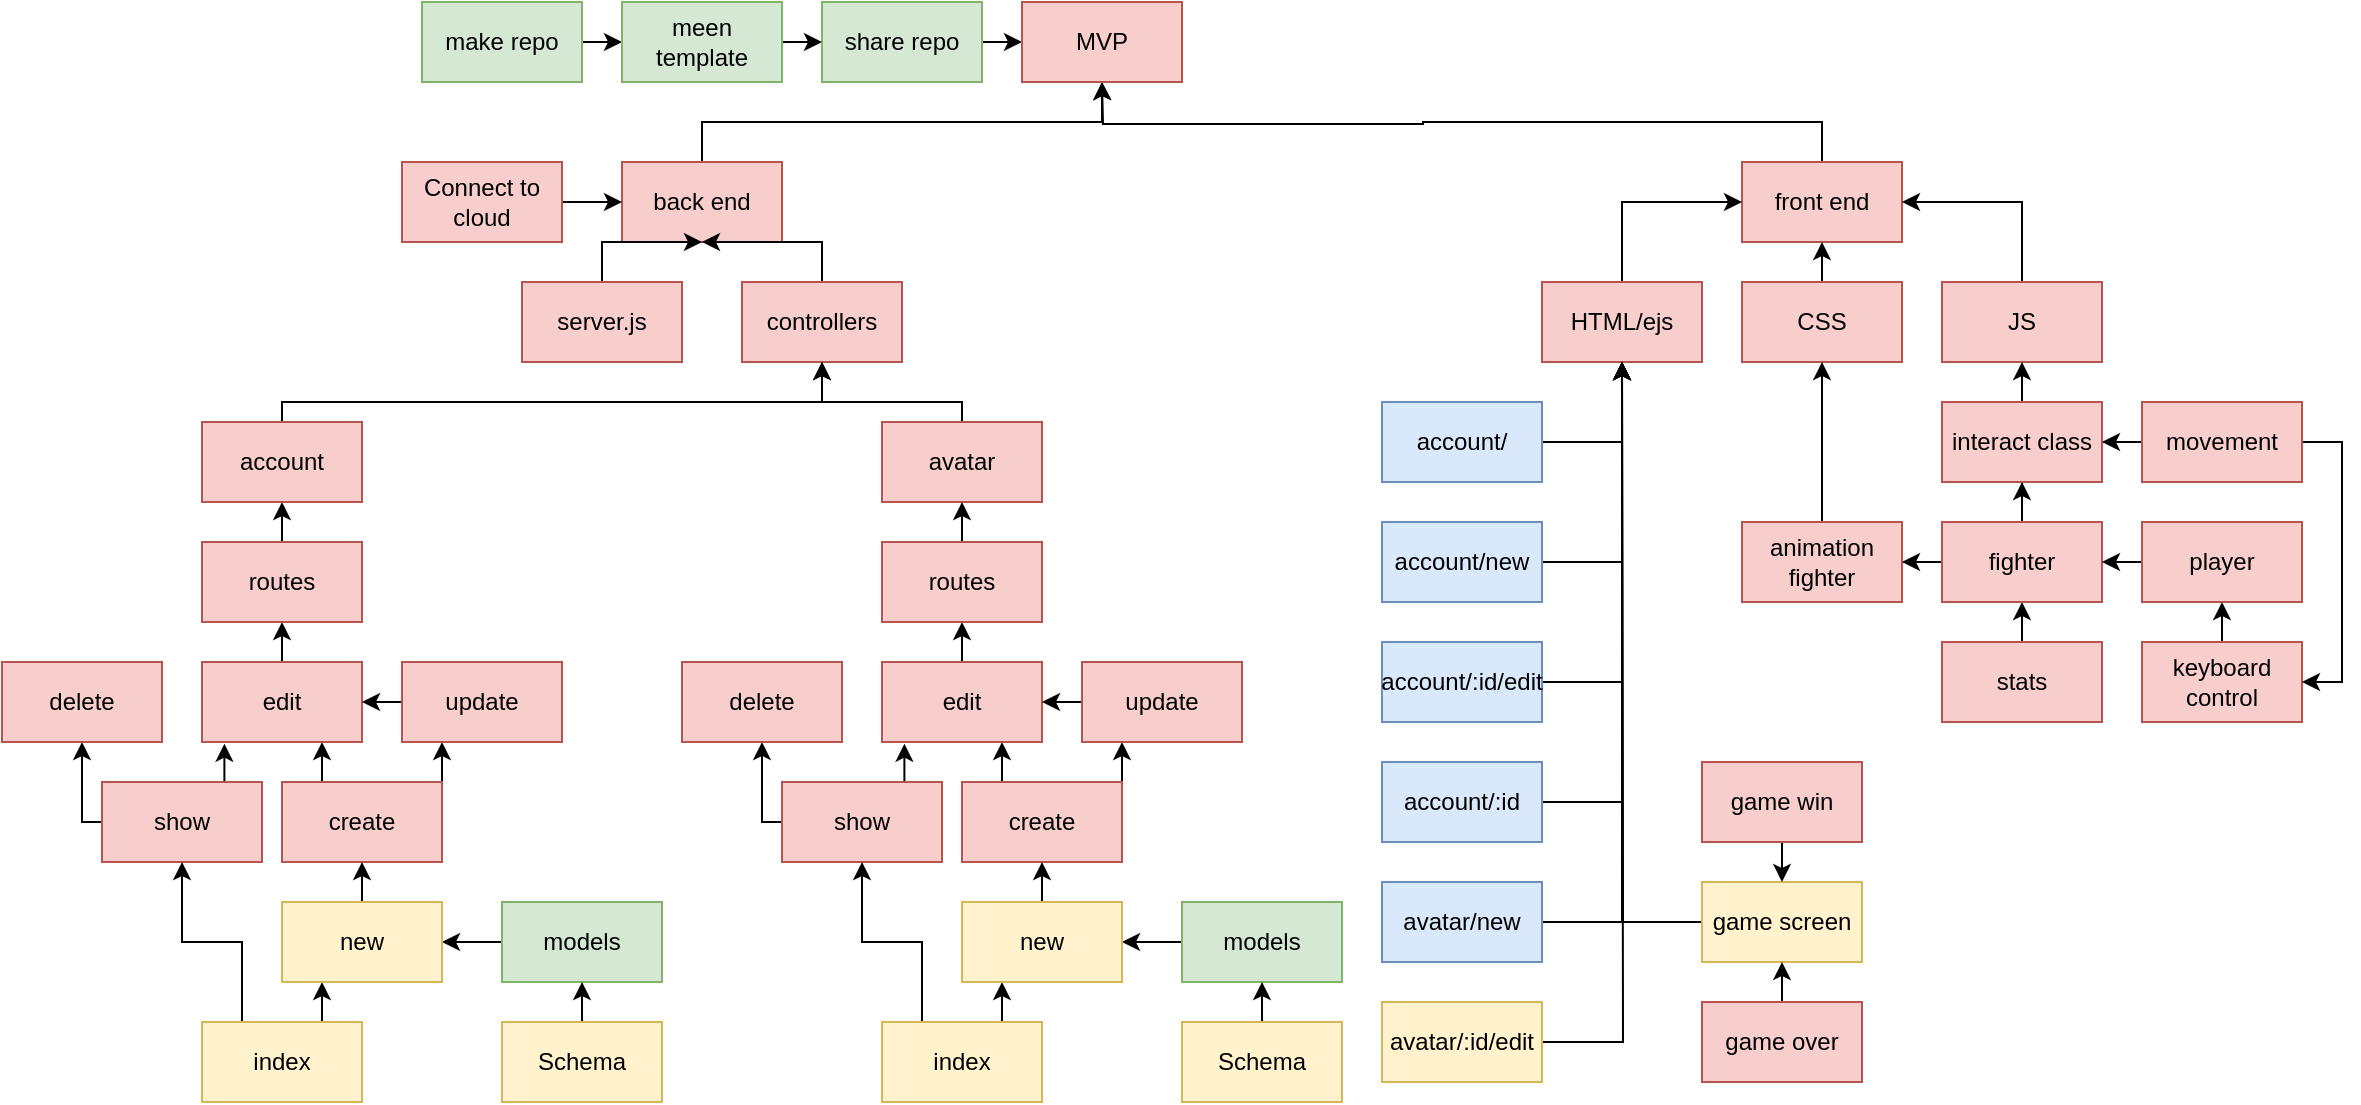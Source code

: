 <mxfile version="14.2.3" type="device"><diagram id="hgfTmlx0hqAPN2rs_2Wq" name="Page-1"><mxGraphModel dx="2210" dy="802" grid="1" gridSize="10" guides="1" tooltips="1" connect="1" arrows="1" fold="1" page="1" pageScale="1" pageWidth="850" pageHeight="1100" math="0" shadow="0"><root><mxCell id="0"/><mxCell id="1" parent="0"/><mxCell id="U0h9A02HM4GVSYB717Zq-7" style="edgeStyle=orthogonalEdgeStyle;rounded=0;orthogonalLoop=1;jettySize=auto;html=1;exitX=0.5;exitY=1;exitDx=0;exitDy=0;" parent="1" edge="1"><mxGeometry relative="1" as="geometry"><mxPoint x="75" y="110" as="sourcePoint"/><mxPoint x="75" y="110" as="targetPoint"/></mxGeometry></mxCell><mxCell id="U0h9A02HM4GVSYB717Zq-27" style="edgeStyle=orthogonalEdgeStyle;rounded=0;orthogonalLoop=1;jettySize=auto;html=1;exitX=1;exitY=0.5;exitDx=0;exitDy=0;entryX=0;entryY=0.5;entryDx=0;entryDy=0;" parent="1" source="U0h9A02HM4GVSYB717Zq-9" target="U0h9A02HM4GVSYB717Zq-12" edge="1"><mxGeometry relative="1" as="geometry"/></mxCell><mxCell id="U0h9A02HM4GVSYB717Zq-9" value="make repo" style="rounded=0;whiteSpace=wrap;html=1;fillColor=#d5e8d4;strokeColor=#82b366;" parent="1" vertex="1"><mxGeometry x="40" y="40" width="80" height="40" as="geometry"/></mxCell><mxCell id="U0h9A02HM4GVSYB717Zq-38" style="edgeStyle=orthogonalEdgeStyle;rounded=0;orthogonalLoop=1;jettySize=auto;html=1;exitX=0.25;exitY=0;exitDx=0;exitDy=0;entryX=0.75;entryY=1;entryDx=0;entryDy=0;" parent="1" source="U0h9A02HM4GVSYB717Zq-10" target="U0h9A02HM4GVSYB717Zq-18" edge="1"><mxGeometry relative="1" as="geometry"/></mxCell><mxCell id="U0h9A02HM4GVSYB717Zq-67" style="edgeStyle=orthogonalEdgeStyle;rounded=0;orthogonalLoop=1;jettySize=auto;html=1;exitX=0.75;exitY=0;exitDx=0;exitDy=0;entryX=0.25;entryY=1;entryDx=0;entryDy=0;" parent="1" source="U0h9A02HM4GVSYB717Zq-10" target="U0h9A02HM4GVSYB717Zq-20" edge="1"><mxGeometry relative="1" as="geometry"/></mxCell><mxCell id="U0h9A02HM4GVSYB717Zq-10" value="create" style="rounded=0;whiteSpace=wrap;html=1;fillColor=#f8cecc;strokeColor=#b85450;" parent="1" vertex="1"><mxGeometry x="-30" y="430" width="80" height="40" as="geometry"/></mxCell><mxCell id="U0h9A02HM4GVSYB717Zq-29" style="edgeStyle=orthogonalEdgeStyle;rounded=0;orthogonalLoop=1;jettySize=auto;html=1;exitX=1;exitY=0.5;exitDx=0;exitDy=0;entryX=0;entryY=0.5;entryDx=0;entryDy=0;" parent="1" source="U0h9A02HM4GVSYB717Zq-11" target="U0h9A02HM4GVSYB717Zq-16" edge="1"><mxGeometry relative="1" as="geometry"/></mxCell><mxCell id="U0h9A02HM4GVSYB717Zq-11" value="share repo" style="rounded=0;whiteSpace=wrap;html=1;fillColor=#d5e8d4;strokeColor=#82b366;" parent="1" vertex="1"><mxGeometry x="240" y="40" width="80" height="40" as="geometry"/></mxCell><mxCell id="U0h9A02HM4GVSYB717Zq-28" style="edgeStyle=orthogonalEdgeStyle;rounded=0;orthogonalLoop=1;jettySize=auto;html=1;exitX=1;exitY=0.5;exitDx=0;exitDy=0;entryX=0;entryY=0.5;entryDx=0;entryDy=0;" parent="1" source="U0h9A02HM4GVSYB717Zq-12" target="U0h9A02HM4GVSYB717Zq-11" edge="1"><mxGeometry relative="1" as="geometry"/></mxCell><mxCell id="U0h9A02HM4GVSYB717Zq-12" value="meen template" style="rounded=0;whiteSpace=wrap;html=1;fillColor=#d5e8d4;strokeColor=#82b366;" parent="1" vertex="1"><mxGeometry x="140" y="40" width="80" height="40" as="geometry"/></mxCell><mxCell id="U0h9A02HM4GVSYB717Zq-30" style="edgeStyle=orthogonalEdgeStyle;rounded=0;orthogonalLoop=1;jettySize=auto;html=1;exitX=0.5;exitY=0;exitDx=0;exitDy=0;entryX=0.5;entryY=1;entryDx=0;entryDy=0;" parent="1" source="U0h9A02HM4GVSYB717Zq-13" target="U0h9A02HM4GVSYB717Zq-16" edge="1"><mxGeometry relative="1" as="geometry"/></mxCell><mxCell id="U0h9A02HM4GVSYB717Zq-13" value="back end" style="rounded=0;whiteSpace=wrap;html=1;fillColor=#f8cecc;strokeColor=#b85450;" parent="1" vertex="1"><mxGeometry x="140" y="120" width="80" height="40" as="geometry"/></mxCell><mxCell id="U0h9A02HM4GVSYB717Zq-31" style="edgeStyle=orthogonalEdgeStyle;rounded=0;orthogonalLoop=1;jettySize=auto;html=1;exitX=0.5;exitY=0;exitDx=0;exitDy=0;" parent="1" source="U0h9A02HM4GVSYB717Zq-14" edge="1"><mxGeometry relative="1" as="geometry"><mxPoint x="380" y="80" as="targetPoint"/></mxGeometry></mxCell><mxCell id="U0h9A02HM4GVSYB717Zq-14" value="front end" style="rounded=0;whiteSpace=wrap;html=1;fillColor=#f8cecc;strokeColor=#b85450;" parent="1" vertex="1"><mxGeometry x="700" y="120" width="80" height="40" as="geometry"/></mxCell><mxCell id="U0h9A02HM4GVSYB717Zq-91" style="edgeStyle=orthogonalEdgeStyle;rounded=0;orthogonalLoop=1;jettySize=auto;html=1;exitX=1;exitY=0.5;exitDx=0;exitDy=0;entryX=0;entryY=0.5;entryDx=0;entryDy=0;" parent="1" source="U0h9A02HM4GVSYB717Zq-15" target="U0h9A02HM4GVSYB717Zq-13" edge="1"><mxGeometry relative="1" as="geometry"/></mxCell><mxCell id="U0h9A02HM4GVSYB717Zq-15" value="Connect to cloud" style="rounded=0;whiteSpace=wrap;html=1;fillColor=#f8cecc;strokeColor=#b85450;" parent="1" vertex="1"><mxGeometry x="30" y="120" width="80" height="40" as="geometry"/></mxCell><mxCell id="U0h9A02HM4GVSYB717Zq-16" value="MVP" style="rounded=0;whiteSpace=wrap;html=1;fillColor=#f8cecc;strokeColor=#b85450;" parent="1" vertex="1"><mxGeometry x="340" y="40" width="80" height="40" as="geometry"/></mxCell><mxCell id="U0h9A02HM4GVSYB717Zq-35" style="edgeStyle=orthogonalEdgeStyle;rounded=0;orthogonalLoop=1;jettySize=auto;html=1;exitX=0;exitY=0.5;exitDx=0;exitDy=0;entryX=0.5;entryY=1;entryDx=0;entryDy=0;" parent="1" source="U0h9A02HM4GVSYB717Zq-17" target="U0h9A02HM4GVSYB717Zq-19" edge="1"><mxGeometry relative="1" as="geometry"><Array as="points"><mxPoint x="-130" y="450"/></Array></mxGeometry></mxCell><mxCell id="U0h9A02HM4GVSYB717Zq-37" style="edgeStyle=orthogonalEdgeStyle;rounded=0;orthogonalLoop=1;jettySize=auto;html=1;exitX=0.75;exitY=0;exitDx=0;exitDy=0;entryX=0.14;entryY=1.021;entryDx=0;entryDy=0;entryPerimeter=0;" parent="1" source="U0h9A02HM4GVSYB717Zq-17" target="U0h9A02HM4GVSYB717Zq-18" edge="1"><mxGeometry relative="1" as="geometry"/></mxCell><mxCell id="U0h9A02HM4GVSYB717Zq-17" value="show" style="rounded=0;whiteSpace=wrap;html=1;fillColor=#f8cecc;strokeColor=#b85450;" parent="1" vertex="1"><mxGeometry x="-120" y="430" width="80" height="40" as="geometry"/></mxCell><mxCell id="U0h9A02HM4GVSYB717Zq-39" style="edgeStyle=orthogonalEdgeStyle;rounded=0;orthogonalLoop=1;jettySize=auto;html=1;exitX=0.5;exitY=0;exitDx=0;exitDy=0;entryX=0.5;entryY=1;entryDx=0;entryDy=0;" parent="1" source="U0h9A02HM4GVSYB717Zq-18" target="U0h9A02HM4GVSYB717Zq-21" edge="1"><mxGeometry relative="1" as="geometry"/></mxCell><mxCell id="U0h9A02HM4GVSYB717Zq-18" value="edit" style="rounded=0;whiteSpace=wrap;html=1;fillColor=#f8cecc;strokeColor=#b85450;" parent="1" vertex="1"><mxGeometry x="-70" y="370" width="80" height="40" as="geometry"/></mxCell><mxCell id="U0h9A02HM4GVSYB717Zq-19" value="delete" style="rounded=0;whiteSpace=wrap;html=1;fillColor=#f8cecc;strokeColor=#b85450;" parent="1" vertex="1"><mxGeometry x="-170" y="370" width="80" height="40" as="geometry"/></mxCell><mxCell id="U0h9A02HM4GVSYB717Zq-66" style="edgeStyle=orthogonalEdgeStyle;rounded=0;orthogonalLoop=1;jettySize=auto;html=1;exitX=0;exitY=0.5;exitDx=0;exitDy=0;entryX=1;entryY=0.5;entryDx=0;entryDy=0;" parent="1" source="U0h9A02HM4GVSYB717Zq-20" target="U0h9A02HM4GVSYB717Zq-18" edge="1"><mxGeometry relative="1" as="geometry"/></mxCell><mxCell id="U0h9A02HM4GVSYB717Zq-20" value="update" style="rounded=0;whiteSpace=wrap;html=1;fillColor=#f8cecc;strokeColor=#b85450;" parent="1" vertex="1"><mxGeometry x="30" y="370" width="80" height="40" as="geometry"/></mxCell><mxCell id="U0h9A02HM4GVSYB717Zq-56" style="edgeStyle=orthogonalEdgeStyle;rounded=0;orthogonalLoop=1;jettySize=auto;html=1;exitX=0.5;exitY=0;exitDx=0;exitDy=0;entryX=0.5;entryY=1;entryDx=0;entryDy=0;" parent="1" source="U0h9A02HM4GVSYB717Zq-21" target="U0h9A02HM4GVSYB717Zq-58" edge="1"><mxGeometry relative="1" as="geometry"><mxPoint x="110" y="270" as="targetPoint"/></mxGeometry></mxCell><mxCell id="U0h9A02HM4GVSYB717Zq-21" value="routes" style="rounded=0;whiteSpace=wrap;html=1;fillColor=#f8cecc;strokeColor=#b85450;" parent="1" vertex="1"><mxGeometry x="-70" y="310" width="80" height="40" as="geometry"/></mxCell><mxCell id="U0h9A02HM4GVSYB717Zq-94" style="edgeStyle=orthogonalEdgeStyle;rounded=0;orthogonalLoop=1;jettySize=auto;html=1;exitX=0.5;exitY=0;exitDx=0;exitDy=0;entryX=0.5;entryY=1;entryDx=0;entryDy=0;" parent="1" source="U0h9A02HM4GVSYB717Zq-22" target="U0h9A02HM4GVSYB717Zq-13" edge="1"><mxGeometry relative="1" as="geometry"><Array as="points"><mxPoint x="240" y="160"/></Array></mxGeometry></mxCell><mxCell id="U0h9A02HM4GVSYB717Zq-22" value="controllers" style="rounded=0;whiteSpace=wrap;html=1;fillColor=#f8cecc;strokeColor=#b85450;" parent="1" vertex="1"><mxGeometry x="200" y="180" width="80" height="40" as="geometry"/></mxCell><mxCell id="U0h9A02HM4GVSYB717Zq-65" style="edgeStyle=orthogonalEdgeStyle;rounded=0;orthogonalLoop=1;jettySize=auto;html=1;exitX=0;exitY=0.5;exitDx=0;exitDy=0;entryX=1;entryY=0.5;entryDx=0;entryDy=0;" parent="1" source="U0h9A02HM4GVSYB717Zq-23" target="U0h9A02HM4GVSYB717Zq-26" edge="1"><mxGeometry relative="1" as="geometry"/></mxCell><mxCell id="U0h9A02HM4GVSYB717Zq-23" value="models" style="rounded=0;whiteSpace=wrap;html=1;fillColor=#d5e8d4;strokeColor=#82b366;" parent="1" vertex="1"><mxGeometry x="80" y="490" width="80" height="40" as="geometry"/></mxCell><mxCell id="U0h9A02HM4GVSYB717Zq-64" style="edgeStyle=orthogonalEdgeStyle;rounded=0;orthogonalLoop=1;jettySize=auto;html=1;exitX=0.5;exitY=0;exitDx=0;exitDy=0;entryX=0.5;entryY=1;entryDx=0;entryDy=0;" parent="1" source="U0h9A02HM4GVSYB717Zq-24" target="U0h9A02HM4GVSYB717Zq-23" edge="1"><mxGeometry relative="1" as="geometry"/></mxCell><mxCell id="U0h9A02HM4GVSYB717Zq-24" value="Schema" style="rounded=0;whiteSpace=wrap;html=1;fillColor=#fff2cc;strokeColor=#d6b656;" parent="1" vertex="1"><mxGeometry x="80" y="550" width="80" height="40" as="geometry"/></mxCell><mxCell id="U0h9A02HM4GVSYB717Zq-32" style="edgeStyle=orthogonalEdgeStyle;rounded=0;orthogonalLoop=1;jettySize=auto;html=1;exitX=0.5;exitY=0;exitDx=0;exitDy=0;entryX=0.25;entryY=1;entryDx=0;entryDy=0;" parent="1" source="U0h9A02HM4GVSYB717Zq-25" target="U0h9A02HM4GVSYB717Zq-26" edge="1"><mxGeometry relative="1" as="geometry"/></mxCell><mxCell id="U0h9A02HM4GVSYB717Zq-34" style="edgeStyle=orthogonalEdgeStyle;rounded=0;orthogonalLoop=1;jettySize=auto;html=1;exitX=0.25;exitY=0;exitDx=0;exitDy=0;entryX=0.5;entryY=1;entryDx=0;entryDy=0;" parent="1" source="U0h9A02HM4GVSYB717Zq-25" target="U0h9A02HM4GVSYB717Zq-17" edge="1"><mxGeometry relative="1" as="geometry"/></mxCell><mxCell id="U0h9A02HM4GVSYB717Zq-25" value="index" style="rounded=0;whiteSpace=wrap;html=1;fillColor=#fff2cc;strokeColor=#d6b656;" parent="1" vertex="1"><mxGeometry x="-70" y="550" width="80" height="40" as="geometry"/></mxCell><mxCell id="U0h9A02HM4GVSYB717Zq-33" style="edgeStyle=orthogonalEdgeStyle;rounded=0;orthogonalLoop=1;jettySize=auto;html=1;exitX=0.5;exitY=0;exitDx=0;exitDy=0;entryX=0.5;entryY=1;entryDx=0;entryDy=0;" parent="1" source="U0h9A02HM4GVSYB717Zq-26" target="U0h9A02HM4GVSYB717Zq-10" edge="1"><mxGeometry relative="1" as="geometry"/></mxCell><mxCell id="U0h9A02HM4GVSYB717Zq-26" value="new" style="rounded=0;whiteSpace=wrap;html=1;fillColor=#fff2cc;strokeColor=#d6b656;" parent="1" vertex="1"><mxGeometry x="-30" y="490" width="80" height="40" as="geometry"/></mxCell><mxCell id="U0h9A02HM4GVSYB717Zq-95" style="edgeStyle=orthogonalEdgeStyle;rounded=0;orthogonalLoop=1;jettySize=auto;html=1;exitX=0.5;exitY=0;exitDx=0;exitDy=0;entryX=0.5;entryY=1;entryDx=0;entryDy=0;" parent="1" source="U0h9A02HM4GVSYB717Zq-57" target="U0h9A02HM4GVSYB717Zq-22" edge="1"><mxGeometry relative="1" as="geometry"><Array as="points"><mxPoint x="310" y="240"/><mxPoint x="240" y="240"/></Array></mxGeometry></mxCell><mxCell id="U0h9A02HM4GVSYB717Zq-57" value="avatar" style="rounded=0;whiteSpace=wrap;html=1;fillColor=#f8cecc;strokeColor=#b85450;" parent="1" vertex="1"><mxGeometry x="270" y="250" width="80" height="40" as="geometry"/></mxCell><mxCell id="U0h9A02HM4GVSYB717Zq-92" style="edgeStyle=orthogonalEdgeStyle;rounded=0;orthogonalLoop=1;jettySize=auto;html=1;exitX=0.5;exitY=0;exitDx=0;exitDy=0;entryX=0.5;entryY=1;entryDx=0;entryDy=0;" parent="1" source="U0h9A02HM4GVSYB717Zq-58" target="U0h9A02HM4GVSYB717Zq-22" edge="1"><mxGeometry relative="1" as="geometry"><mxPoint x="70" y="210" as="targetPoint"/><Array as="points"><mxPoint x="-30" y="240"/><mxPoint x="240" y="240"/></Array></mxGeometry></mxCell><mxCell id="U0h9A02HM4GVSYB717Zq-58" value="account" style="rounded=0;whiteSpace=wrap;html=1;fillColor=#f8cecc;strokeColor=#b85450;" parent="1" vertex="1"><mxGeometry x="-70" y="250" width="80" height="40" as="geometry"/></mxCell><mxCell id="U0h9A02HM4GVSYB717Zq-68" style="edgeStyle=orthogonalEdgeStyle;rounded=0;orthogonalLoop=1;jettySize=auto;html=1;exitX=0.25;exitY=0;exitDx=0;exitDy=0;entryX=0.75;entryY=1;entryDx=0;entryDy=0;" parent="1" source="U0h9A02HM4GVSYB717Zq-70" target="U0h9A02HM4GVSYB717Zq-75" edge="1"><mxGeometry relative="1" as="geometry"/></mxCell><mxCell id="U0h9A02HM4GVSYB717Zq-69" style="edgeStyle=orthogonalEdgeStyle;rounded=0;orthogonalLoop=1;jettySize=auto;html=1;exitX=0.75;exitY=0;exitDx=0;exitDy=0;entryX=0.25;entryY=1;entryDx=0;entryDy=0;" parent="1" source="U0h9A02HM4GVSYB717Zq-70" target="U0h9A02HM4GVSYB717Zq-78" edge="1"><mxGeometry relative="1" as="geometry"/></mxCell><mxCell id="U0h9A02HM4GVSYB717Zq-70" value="create" style="rounded=0;whiteSpace=wrap;html=1;fillColor=#f8cecc;strokeColor=#b85450;" parent="1" vertex="1"><mxGeometry x="310" y="430" width="80" height="40" as="geometry"/></mxCell><mxCell id="U0h9A02HM4GVSYB717Zq-71" style="edgeStyle=orthogonalEdgeStyle;rounded=0;orthogonalLoop=1;jettySize=auto;html=1;exitX=0;exitY=0.5;exitDx=0;exitDy=0;entryX=0.5;entryY=1;entryDx=0;entryDy=0;" parent="1" source="U0h9A02HM4GVSYB717Zq-73" target="U0h9A02HM4GVSYB717Zq-76" edge="1"><mxGeometry relative="1" as="geometry"><Array as="points"><mxPoint x="210" y="450"/></Array></mxGeometry></mxCell><mxCell id="U0h9A02HM4GVSYB717Zq-72" style="edgeStyle=orthogonalEdgeStyle;rounded=0;orthogonalLoop=1;jettySize=auto;html=1;exitX=0.75;exitY=0;exitDx=0;exitDy=0;entryX=0.14;entryY=1.021;entryDx=0;entryDy=0;entryPerimeter=0;" parent="1" source="U0h9A02HM4GVSYB717Zq-73" target="U0h9A02HM4GVSYB717Zq-75" edge="1"><mxGeometry relative="1" as="geometry"/></mxCell><mxCell id="U0h9A02HM4GVSYB717Zq-73" value="show" style="rounded=0;whiteSpace=wrap;html=1;fillColor=#f8cecc;strokeColor=#b85450;" parent="1" vertex="1"><mxGeometry x="220" y="430" width="80" height="40" as="geometry"/></mxCell><mxCell id="U0h9A02HM4GVSYB717Zq-74" style="edgeStyle=orthogonalEdgeStyle;rounded=0;orthogonalLoop=1;jettySize=auto;html=1;exitX=0.5;exitY=0;exitDx=0;exitDy=0;entryX=0.5;entryY=1;entryDx=0;entryDy=0;" parent="1" source="U0h9A02HM4GVSYB717Zq-75" target="U0h9A02HM4GVSYB717Zq-80" edge="1"><mxGeometry relative="1" as="geometry"/></mxCell><mxCell id="U0h9A02HM4GVSYB717Zq-75" value="edit" style="rounded=0;whiteSpace=wrap;html=1;fillColor=#f8cecc;strokeColor=#b85450;" parent="1" vertex="1"><mxGeometry x="270" y="370" width="80" height="40" as="geometry"/></mxCell><mxCell id="U0h9A02HM4GVSYB717Zq-76" value="delete" style="rounded=0;whiteSpace=wrap;html=1;fillColor=#f8cecc;strokeColor=#b85450;" parent="1" vertex="1"><mxGeometry x="170" y="370" width="80" height="40" as="geometry"/></mxCell><mxCell id="U0h9A02HM4GVSYB717Zq-77" style="edgeStyle=orthogonalEdgeStyle;rounded=0;orthogonalLoop=1;jettySize=auto;html=1;exitX=0;exitY=0.5;exitDx=0;exitDy=0;entryX=1;entryY=0.5;entryDx=0;entryDy=0;" parent="1" source="U0h9A02HM4GVSYB717Zq-78" target="U0h9A02HM4GVSYB717Zq-75" edge="1"><mxGeometry relative="1" as="geometry"/></mxCell><mxCell id="U0h9A02HM4GVSYB717Zq-78" value="update" style="rounded=0;whiteSpace=wrap;html=1;fillColor=#f8cecc;strokeColor=#b85450;" parent="1" vertex="1"><mxGeometry x="370" y="370" width="80" height="40" as="geometry"/></mxCell><mxCell id="U0h9A02HM4GVSYB717Zq-79" style="edgeStyle=orthogonalEdgeStyle;rounded=0;orthogonalLoop=1;jettySize=auto;html=1;exitX=0.5;exitY=0;exitDx=0;exitDy=0;entryX=0.5;entryY=1;entryDx=0;entryDy=0;" parent="1" source="U0h9A02HM4GVSYB717Zq-80" edge="1"><mxGeometry relative="1" as="geometry"><mxPoint x="310" y="290" as="targetPoint"/></mxGeometry></mxCell><mxCell id="U0h9A02HM4GVSYB717Zq-80" value="routes" style="rounded=0;whiteSpace=wrap;html=1;fillColor=#f8cecc;strokeColor=#b85450;" parent="1" vertex="1"><mxGeometry x="270" y="310" width="80" height="40" as="geometry"/></mxCell><mxCell id="U0h9A02HM4GVSYB717Zq-81" style="edgeStyle=orthogonalEdgeStyle;rounded=0;orthogonalLoop=1;jettySize=auto;html=1;exitX=0;exitY=0.5;exitDx=0;exitDy=0;entryX=1;entryY=0.5;entryDx=0;entryDy=0;" parent="1" source="U0h9A02HM4GVSYB717Zq-82" target="U0h9A02HM4GVSYB717Zq-89" edge="1"><mxGeometry relative="1" as="geometry"/></mxCell><mxCell id="U0h9A02HM4GVSYB717Zq-82" value="models" style="rounded=0;whiteSpace=wrap;html=1;fillColor=#d5e8d4;strokeColor=#82b366;" parent="1" vertex="1"><mxGeometry x="420" y="490" width="80" height="40" as="geometry"/></mxCell><mxCell id="U0h9A02HM4GVSYB717Zq-83" style="edgeStyle=orthogonalEdgeStyle;rounded=0;orthogonalLoop=1;jettySize=auto;html=1;exitX=0.5;exitY=0;exitDx=0;exitDy=0;entryX=0.5;entryY=1;entryDx=0;entryDy=0;" parent="1" source="U0h9A02HM4GVSYB717Zq-84" target="U0h9A02HM4GVSYB717Zq-82" edge="1"><mxGeometry relative="1" as="geometry"/></mxCell><mxCell id="U0h9A02HM4GVSYB717Zq-84" value="Schema" style="rounded=0;whiteSpace=wrap;html=1;fillColor=#fff2cc;strokeColor=#d6b656;" parent="1" vertex="1"><mxGeometry x="420" y="550" width="80" height="40" as="geometry"/></mxCell><mxCell id="U0h9A02HM4GVSYB717Zq-85" style="edgeStyle=orthogonalEdgeStyle;rounded=0;orthogonalLoop=1;jettySize=auto;html=1;exitX=0.5;exitY=0;exitDx=0;exitDy=0;entryX=0.25;entryY=1;entryDx=0;entryDy=0;" parent="1" source="U0h9A02HM4GVSYB717Zq-87" target="U0h9A02HM4GVSYB717Zq-89" edge="1"><mxGeometry relative="1" as="geometry"/></mxCell><mxCell id="U0h9A02HM4GVSYB717Zq-86" style="edgeStyle=orthogonalEdgeStyle;rounded=0;orthogonalLoop=1;jettySize=auto;html=1;exitX=0.25;exitY=0;exitDx=0;exitDy=0;entryX=0.5;entryY=1;entryDx=0;entryDy=0;" parent="1" source="U0h9A02HM4GVSYB717Zq-87" target="U0h9A02HM4GVSYB717Zq-73" edge="1"><mxGeometry relative="1" as="geometry"/></mxCell><mxCell id="U0h9A02HM4GVSYB717Zq-87" value="index" style="rounded=0;whiteSpace=wrap;html=1;fillColor=#fff2cc;strokeColor=#d6b656;" parent="1" vertex="1"><mxGeometry x="270" y="550" width="80" height="40" as="geometry"/></mxCell><mxCell id="U0h9A02HM4GVSYB717Zq-88" style="edgeStyle=orthogonalEdgeStyle;rounded=0;orthogonalLoop=1;jettySize=auto;html=1;exitX=0.5;exitY=0;exitDx=0;exitDy=0;entryX=0.5;entryY=1;entryDx=0;entryDy=0;" parent="1" source="U0h9A02HM4GVSYB717Zq-89" target="U0h9A02HM4GVSYB717Zq-70" edge="1"><mxGeometry relative="1" as="geometry"/></mxCell><mxCell id="U0h9A02HM4GVSYB717Zq-89" value="new" style="rounded=0;whiteSpace=wrap;html=1;fillColor=#fff2cc;strokeColor=#d6b656;" parent="1" vertex="1"><mxGeometry x="310" y="490" width="80" height="40" as="geometry"/></mxCell><mxCell id="U0h9A02HM4GVSYB717Zq-129" style="edgeStyle=orthogonalEdgeStyle;rounded=0;orthogonalLoop=1;jettySize=auto;html=1;exitX=1;exitY=0.5;exitDx=0;exitDy=0;entryX=0.5;entryY=1;entryDx=0;entryDy=0;" parent="1" source="U0h9A02HM4GVSYB717Zq-119" target="U0h9A02HM4GVSYB717Zq-120" edge="1"><mxGeometry relative="1" as="geometry"/></mxCell><mxCell id="U0h9A02HM4GVSYB717Zq-119" value="account/" style="rounded=0;whiteSpace=wrap;html=1;fillColor=#dae8fc;strokeColor=#6c8ebf;" parent="1" vertex="1"><mxGeometry x="520" y="240" width="80" height="40" as="geometry"/></mxCell><mxCell id="U0h9A02HM4GVSYB717Zq-123" style="edgeStyle=orthogonalEdgeStyle;rounded=0;orthogonalLoop=1;jettySize=auto;html=1;exitX=0.5;exitY=0;exitDx=0;exitDy=0;entryX=0;entryY=0.5;entryDx=0;entryDy=0;" parent="1" source="U0h9A02HM4GVSYB717Zq-120" target="U0h9A02HM4GVSYB717Zq-14" edge="1"><mxGeometry relative="1" as="geometry"/></mxCell><mxCell id="U0h9A02HM4GVSYB717Zq-120" value="HTML/ejs" style="rounded=0;whiteSpace=wrap;html=1;fillColor=#f8cecc;strokeColor=#b85450;" parent="1" vertex="1"><mxGeometry x="600" y="180" width="80" height="40" as="geometry"/></mxCell><mxCell id="U0h9A02HM4GVSYB717Zq-124" style="edgeStyle=orthogonalEdgeStyle;rounded=0;orthogonalLoop=1;jettySize=auto;html=1;exitX=0.5;exitY=0;exitDx=0;exitDy=0;entryX=0.5;entryY=1;entryDx=0;entryDy=0;" parent="1" source="U0h9A02HM4GVSYB717Zq-121" target="U0h9A02HM4GVSYB717Zq-14" edge="1"><mxGeometry relative="1" as="geometry"/></mxCell><mxCell id="U0h9A02HM4GVSYB717Zq-121" value="CSS" style="rounded=0;whiteSpace=wrap;html=1;fillColor=#f8cecc;strokeColor=#b85450;" parent="1" vertex="1"><mxGeometry x="700" y="180" width="80" height="40" as="geometry"/></mxCell><mxCell id="U0h9A02HM4GVSYB717Zq-125" style="edgeStyle=orthogonalEdgeStyle;rounded=0;orthogonalLoop=1;jettySize=auto;html=1;exitX=0.5;exitY=0;exitDx=0;exitDy=0;entryX=1;entryY=0.5;entryDx=0;entryDy=0;" parent="1" source="U0h9A02HM4GVSYB717Zq-122" target="U0h9A02HM4GVSYB717Zq-14" edge="1"><mxGeometry relative="1" as="geometry"/></mxCell><mxCell id="U0h9A02HM4GVSYB717Zq-122" value="JS" style="rounded=0;whiteSpace=wrap;html=1;fillColor=#f8cecc;strokeColor=#b85450;" parent="1" vertex="1"><mxGeometry x="800" y="180" width="80" height="40" as="geometry"/></mxCell><mxCell id="U0h9A02HM4GVSYB717Zq-132" style="edgeStyle=orthogonalEdgeStyle;rounded=0;orthogonalLoop=1;jettySize=auto;html=1;exitX=1;exitY=0.5;exitDx=0;exitDy=0;entryX=0.5;entryY=1;entryDx=0;entryDy=0;" parent="1" source="U0h9A02HM4GVSYB717Zq-126" target="U0h9A02HM4GVSYB717Zq-120" edge="1"><mxGeometry relative="1" as="geometry"/></mxCell><mxCell id="U0h9A02HM4GVSYB717Zq-126" value="account/:id" style="rounded=0;whiteSpace=wrap;html=1;fillColor=#dae8fc;strokeColor=#6c8ebf;" parent="1" vertex="1"><mxGeometry x="520" y="420" width="80" height="40" as="geometry"/></mxCell><mxCell id="U0h9A02HM4GVSYB717Zq-130" style="edgeStyle=orthogonalEdgeStyle;rounded=0;orthogonalLoop=1;jettySize=auto;html=1;exitX=1;exitY=0.5;exitDx=0;exitDy=0;entryX=0.5;entryY=1;entryDx=0;entryDy=0;" parent="1" source="U0h9A02HM4GVSYB717Zq-127" target="U0h9A02HM4GVSYB717Zq-120" edge="1"><mxGeometry relative="1" as="geometry"><mxPoint x="640" y="250" as="targetPoint"/></mxGeometry></mxCell><mxCell id="U0h9A02HM4GVSYB717Zq-127" value="account/new" style="rounded=0;whiteSpace=wrap;html=1;fillColor=#dae8fc;strokeColor=#6c8ebf;" parent="1" vertex="1"><mxGeometry x="520" y="300" width="80" height="40" as="geometry"/></mxCell><mxCell id="U0h9A02HM4GVSYB717Zq-131" style="edgeStyle=orthogonalEdgeStyle;rounded=0;orthogonalLoop=1;jettySize=auto;html=1;exitX=1;exitY=0.5;exitDx=0;exitDy=0;entryX=0.5;entryY=1;entryDx=0;entryDy=0;" parent="1" source="U0h9A02HM4GVSYB717Zq-128" target="U0h9A02HM4GVSYB717Zq-120" edge="1"><mxGeometry relative="1" as="geometry"><mxPoint x="640" y="230" as="targetPoint"/></mxGeometry></mxCell><mxCell id="U0h9A02HM4GVSYB717Zq-128" value="account/:id/edit" style="rounded=0;whiteSpace=wrap;html=1;fillColor=#dae8fc;strokeColor=#6c8ebf;" parent="1" vertex="1"><mxGeometry x="520" y="360" width="80" height="40" as="geometry"/></mxCell><mxCell id="U0h9A02HM4GVSYB717Zq-150" style="edgeStyle=orthogonalEdgeStyle;rounded=0;orthogonalLoop=1;jettySize=auto;html=1;exitX=0.5;exitY=0;exitDx=0;exitDy=0;entryX=0.5;entryY=1;entryDx=0;entryDy=0;" parent="1" source="U0h9A02HM4GVSYB717Zq-135" target="U0h9A02HM4GVSYB717Zq-145" edge="1"><mxGeometry relative="1" as="geometry"/></mxCell><mxCell id="U0h9A02HM4GVSYB717Zq-135" value="keyboard control" style="rounded=0;whiteSpace=wrap;html=1;fillColor=#f8cecc;strokeColor=#b85450;" parent="1" vertex="1"><mxGeometry x="900" y="360" width="80" height="40" as="geometry"/></mxCell><mxCell id="U0h9A02HM4GVSYB717Zq-143" style="edgeStyle=orthogonalEdgeStyle;rounded=0;orthogonalLoop=1;jettySize=auto;html=1;exitX=0.5;exitY=0;exitDx=0;exitDy=0;entryX=0.5;entryY=1;entryDx=0;entryDy=0;" parent="1" source="U0h9A02HM4GVSYB717Zq-136" target="U0h9A02HM4GVSYB717Zq-138" edge="1"><mxGeometry relative="1" as="geometry"/></mxCell><mxCell id="U0h9A02HM4GVSYB717Zq-136" value="stats" style="rounded=0;whiteSpace=wrap;html=1;fillColor=#f8cecc;strokeColor=#b85450;" parent="1" vertex="1"><mxGeometry x="800" y="360" width="80" height="40" as="geometry"/></mxCell><mxCell id="U0h9A02HM4GVSYB717Zq-142" style="edgeStyle=orthogonalEdgeStyle;rounded=0;orthogonalLoop=1;jettySize=auto;html=1;" parent="1" source="U0h9A02HM4GVSYB717Zq-137" target="U0h9A02HM4GVSYB717Zq-139" edge="1"><mxGeometry relative="1" as="geometry"/></mxCell><mxCell id="rNCTMx4dd2VN_rev5RC9-10" style="edgeStyle=orthogonalEdgeStyle;rounded=0;orthogonalLoop=1;jettySize=auto;html=1;entryX=1;entryY=0.5;entryDx=0;entryDy=0;" edge="1" parent="1" source="U0h9A02HM4GVSYB717Zq-137" target="U0h9A02HM4GVSYB717Zq-135"><mxGeometry relative="1" as="geometry"><Array as="points"><mxPoint x="1000" y="260"/><mxPoint x="1000" y="380"/></Array></mxGeometry></mxCell><mxCell id="U0h9A02HM4GVSYB717Zq-137" value="movement" style="rounded=0;whiteSpace=wrap;html=1;fillColor=#f8cecc;strokeColor=#b85450;" parent="1" vertex="1"><mxGeometry x="900" y="240" width="80" height="40" as="geometry"/></mxCell><mxCell id="U0h9A02HM4GVSYB717Zq-141" style="edgeStyle=orthogonalEdgeStyle;rounded=0;orthogonalLoop=1;jettySize=auto;html=1;exitX=0.5;exitY=0;exitDx=0;exitDy=0;" parent="1" source="U0h9A02HM4GVSYB717Zq-138" target="U0h9A02HM4GVSYB717Zq-139" edge="1"><mxGeometry relative="1" as="geometry"/></mxCell><mxCell id="rNCTMx4dd2VN_rev5RC9-4" style="edgeStyle=orthogonalEdgeStyle;rounded=0;orthogonalLoop=1;jettySize=auto;html=1;entryX=1;entryY=0.5;entryDx=0;entryDy=0;" edge="1" parent="1" source="U0h9A02HM4GVSYB717Zq-138" target="rNCTMx4dd2VN_rev5RC9-3"><mxGeometry relative="1" as="geometry"/></mxCell><mxCell id="U0h9A02HM4GVSYB717Zq-138" value="fighter" style="rounded=0;whiteSpace=wrap;html=1;fillColor=#f8cecc;strokeColor=#b85450;" parent="1" vertex="1"><mxGeometry x="800" y="300" width="80" height="40" as="geometry"/></mxCell><mxCell id="U0h9A02HM4GVSYB717Zq-140" style="edgeStyle=orthogonalEdgeStyle;rounded=0;orthogonalLoop=1;jettySize=auto;html=1;exitX=0.5;exitY=0;exitDx=0;exitDy=0;entryX=0.5;entryY=1;entryDx=0;entryDy=0;" parent="1" source="U0h9A02HM4GVSYB717Zq-139" target="U0h9A02HM4GVSYB717Zq-122" edge="1"><mxGeometry relative="1" as="geometry"/></mxCell><mxCell id="U0h9A02HM4GVSYB717Zq-139" value="interact class" style="rounded=0;whiteSpace=wrap;html=1;fillColor=#f8cecc;strokeColor=#b85450;" parent="1" vertex="1"><mxGeometry x="800" y="240" width="80" height="40" as="geometry"/></mxCell><mxCell id="U0h9A02HM4GVSYB717Zq-149" style="edgeStyle=orthogonalEdgeStyle;rounded=0;orthogonalLoop=1;jettySize=auto;html=1;exitX=0;exitY=0.5;exitDx=0;exitDy=0;entryX=1;entryY=0.5;entryDx=0;entryDy=0;" parent="1" source="U0h9A02HM4GVSYB717Zq-145" target="U0h9A02HM4GVSYB717Zq-138" edge="1"><mxGeometry relative="1" as="geometry"/></mxCell><mxCell id="U0h9A02HM4GVSYB717Zq-145" value="player" style="rounded=0;whiteSpace=wrap;html=1;fillColor=#f8cecc;strokeColor=#b85450;" parent="1" vertex="1"><mxGeometry x="900" y="300" width="80" height="40" as="geometry"/></mxCell><mxCell id="U0h9A02HM4GVSYB717Zq-152" style="edgeStyle=orthogonalEdgeStyle;rounded=0;orthogonalLoop=1;jettySize=auto;html=1;" parent="1" source="U0h9A02HM4GVSYB717Zq-151" edge="1"><mxGeometry relative="1" as="geometry"><mxPoint x="640" y="220" as="targetPoint"/></mxGeometry></mxCell><mxCell id="U0h9A02HM4GVSYB717Zq-151" value="game screen" style="rounded=0;whiteSpace=wrap;html=1;fillColor=#fff2cc;strokeColor=#d6b656;" parent="1" vertex="1"><mxGeometry x="680" y="480" width="80" height="40" as="geometry"/></mxCell><mxCell id="U0h9A02HM4GVSYB717Zq-156" style="edgeStyle=orthogonalEdgeStyle;rounded=0;orthogonalLoop=1;jettySize=auto;html=1;exitX=0.5;exitY=1;exitDx=0;exitDy=0;entryX=0.5;entryY=0;entryDx=0;entryDy=0;" parent="1" source="U0h9A02HM4GVSYB717Zq-153" target="U0h9A02HM4GVSYB717Zq-151" edge="1"><mxGeometry relative="1" as="geometry"/></mxCell><mxCell id="U0h9A02HM4GVSYB717Zq-153" value="game win" style="rounded=0;whiteSpace=wrap;html=1;fillColor=#f8cecc;strokeColor=#b85450;" parent="1" vertex="1"><mxGeometry x="680" y="420" width="80" height="40" as="geometry"/></mxCell><mxCell id="U0h9A02HM4GVSYB717Zq-155" style="edgeStyle=orthogonalEdgeStyle;rounded=0;orthogonalLoop=1;jettySize=auto;html=1;exitX=0.5;exitY=0;exitDx=0;exitDy=0;entryX=0.5;entryY=1;entryDx=0;entryDy=0;" parent="1" source="U0h9A02HM4GVSYB717Zq-154" target="U0h9A02HM4GVSYB717Zq-151" edge="1"><mxGeometry relative="1" as="geometry"/></mxCell><mxCell id="U0h9A02HM4GVSYB717Zq-154" value="game over" style="rounded=0;whiteSpace=wrap;html=1;fillColor=#f8cecc;strokeColor=#b85450;" parent="1" vertex="1"><mxGeometry x="680" y="540" width="80" height="40" as="geometry"/></mxCell><mxCell id="rNCTMx4dd2VN_rev5RC9-2" style="edgeStyle=orthogonalEdgeStyle;rounded=0;orthogonalLoop=1;jettySize=auto;html=1;" edge="1" parent="1" source="rNCTMx4dd2VN_rev5RC9-1" target="U0h9A02HM4GVSYB717Zq-13"><mxGeometry relative="1" as="geometry"/></mxCell><mxCell id="rNCTMx4dd2VN_rev5RC9-1" value="server.js" style="rounded=0;whiteSpace=wrap;html=1;fillColor=#f8cecc;strokeColor=#b85450;" vertex="1" parent="1"><mxGeometry x="90" y="180" width="80" height="40" as="geometry"/></mxCell><mxCell id="rNCTMx4dd2VN_rev5RC9-5" style="edgeStyle=orthogonalEdgeStyle;rounded=0;orthogonalLoop=1;jettySize=auto;html=1;entryX=0.5;entryY=1;entryDx=0;entryDy=0;" edge="1" parent="1" source="rNCTMx4dd2VN_rev5RC9-3" target="U0h9A02HM4GVSYB717Zq-121"><mxGeometry relative="1" as="geometry"/></mxCell><mxCell id="rNCTMx4dd2VN_rev5RC9-3" value="animation fighter" style="rounded=0;whiteSpace=wrap;html=1;fillColor=#f8cecc;strokeColor=#b85450;" vertex="1" parent="1"><mxGeometry x="700" y="300" width="80" height="40" as="geometry"/></mxCell><mxCell id="rNCTMx4dd2VN_rev5RC9-7" style="edgeStyle=orthogonalEdgeStyle;rounded=0;orthogonalLoop=1;jettySize=auto;html=1;entryX=0.5;entryY=1;entryDx=0;entryDy=0;" edge="1" parent="1" source="rNCTMx4dd2VN_rev5RC9-6" target="U0h9A02HM4GVSYB717Zq-120"><mxGeometry relative="1" as="geometry"><Array as="points"><mxPoint x="640" y="500"/></Array></mxGeometry></mxCell><mxCell id="rNCTMx4dd2VN_rev5RC9-6" value="avatar/new" style="rounded=0;whiteSpace=wrap;html=1;fillColor=#dae8fc;strokeColor=#6c8ebf;" vertex="1" parent="1"><mxGeometry x="520" y="480" width="80" height="40" as="geometry"/></mxCell><mxCell id="rNCTMx4dd2VN_rev5RC9-9" style="edgeStyle=orthogonalEdgeStyle;rounded=0;orthogonalLoop=1;jettySize=auto;html=1;" edge="1" parent="1" source="rNCTMx4dd2VN_rev5RC9-8"><mxGeometry relative="1" as="geometry"><mxPoint x="640" y="220" as="targetPoint"/></mxGeometry></mxCell><mxCell id="rNCTMx4dd2VN_rev5RC9-8" value="avatar/:id/edit" style="rounded=0;whiteSpace=wrap;html=1;fillColor=#fff2cc;strokeColor=#d6b656;" vertex="1" parent="1"><mxGeometry x="520" y="540" width="80" height="40" as="geometry"/></mxCell></root></mxGraphModel></diagram></mxfile>